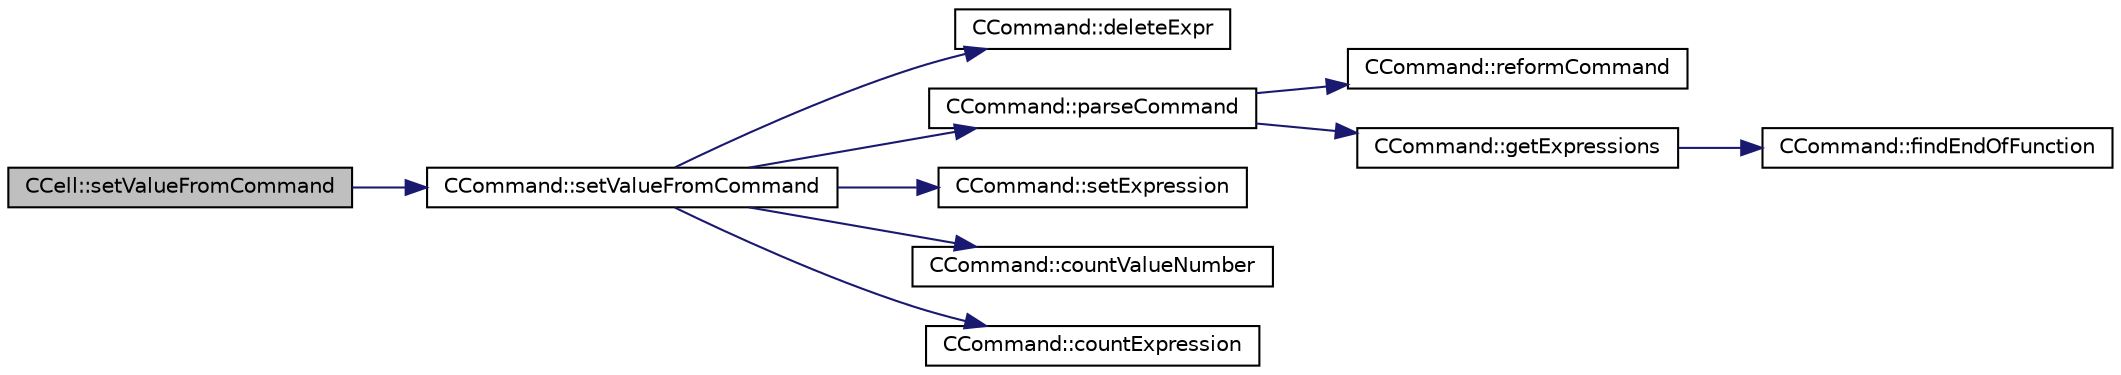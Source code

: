digraph "CCell::setValueFromCommand"
{
  edge [fontname="Helvetica",fontsize="10",labelfontname="Helvetica",labelfontsize="10"];
  node [fontname="Helvetica",fontsize="10",shape=record];
  rankdir="LR";
  Node1 [label="CCell::setValueFromCommand",height=0.2,width=0.4,color="black", fillcolor="grey75", style="filled", fontcolor="black"];
  Node1 -> Node2 [color="midnightblue",fontsize="10",style="solid",fontname="Helvetica"];
  Node2 [label="CCommand::setValueFromCommand",height=0.2,width=0.4,color="black", fillcolor="white", style="filled",URL="$classCCommand.html#a041c7dbd46f8f8879765ce47c1978b26"];
  Node2 -> Node3 [color="midnightblue",fontsize="10",style="solid",fontname="Helvetica"];
  Node3 [label="CCommand::deleteExpr",height=0.2,width=0.4,color="black", fillcolor="white", style="filled",URL="$classCCommand.html#ab6f961e0aa2e6c9bc924a8452b3ccdd1"];
  Node2 -> Node4 [color="midnightblue",fontsize="10",style="solid",fontname="Helvetica"];
  Node4 [label="CCommand::parseCommand",height=0.2,width=0.4,color="black", fillcolor="white", style="filled",URL="$classCCommand.html#a81fd5d7452a43caebb8b2e7408148caf"];
  Node4 -> Node5 [color="midnightblue",fontsize="10",style="solid",fontname="Helvetica"];
  Node5 [label="CCommand::reformCommand",height=0.2,width=0.4,color="black", fillcolor="white", style="filled",URL="$classCCommand.html#a85bf094972186b9e77b0e9f3ca5bfc2f"];
  Node4 -> Node6 [color="midnightblue",fontsize="10",style="solid",fontname="Helvetica"];
  Node6 [label="CCommand::getExpressions",height=0.2,width=0.4,color="black", fillcolor="white", style="filled",URL="$classCCommand.html#a6286a85ffd9bf1fbdb26a8a71fa46188"];
  Node6 -> Node7 [color="midnightblue",fontsize="10",style="solid",fontname="Helvetica"];
  Node7 [label="CCommand::findEndOfFunction",height=0.2,width=0.4,color="black", fillcolor="white", style="filled",URL="$classCCommand.html#a221d1ae5386529936803e03edc8c5224"];
  Node2 -> Node8 [color="midnightblue",fontsize="10",style="solid",fontname="Helvetica"];
  Node8 [label="CCommand::setExpression",height=0.2,width=0.4,color="black", fillcolor="white", style="filled",URL="$classCCommand.html#a1c02315bf1f71c2cd02724c43ba5d62b"];
  Node2 -> Node9 [color="midnightblue",fontsize="10",style="solid",fontname="Helvetica"];
  Node9 [label="CCommand::countValueNumber",height=0.2,width=0.4,color="black", fillcolor="white", style="filled",URL="$classCCommand.html#aacc8d703d51ac92dd4de10a9f742d27c"];
  Node2 -> Node10 [color="midnightblue",fontsize="10",style="solid",fontname="Helvetica"];
  Node10 [label="CCommand::countExpression",height=0.2,width=0.4,color="black", fillcolor="white", style="filled",URL="$classCCommand.html#a11d46d4e4aad1efcc3c69adc9d8bf367"];
}
